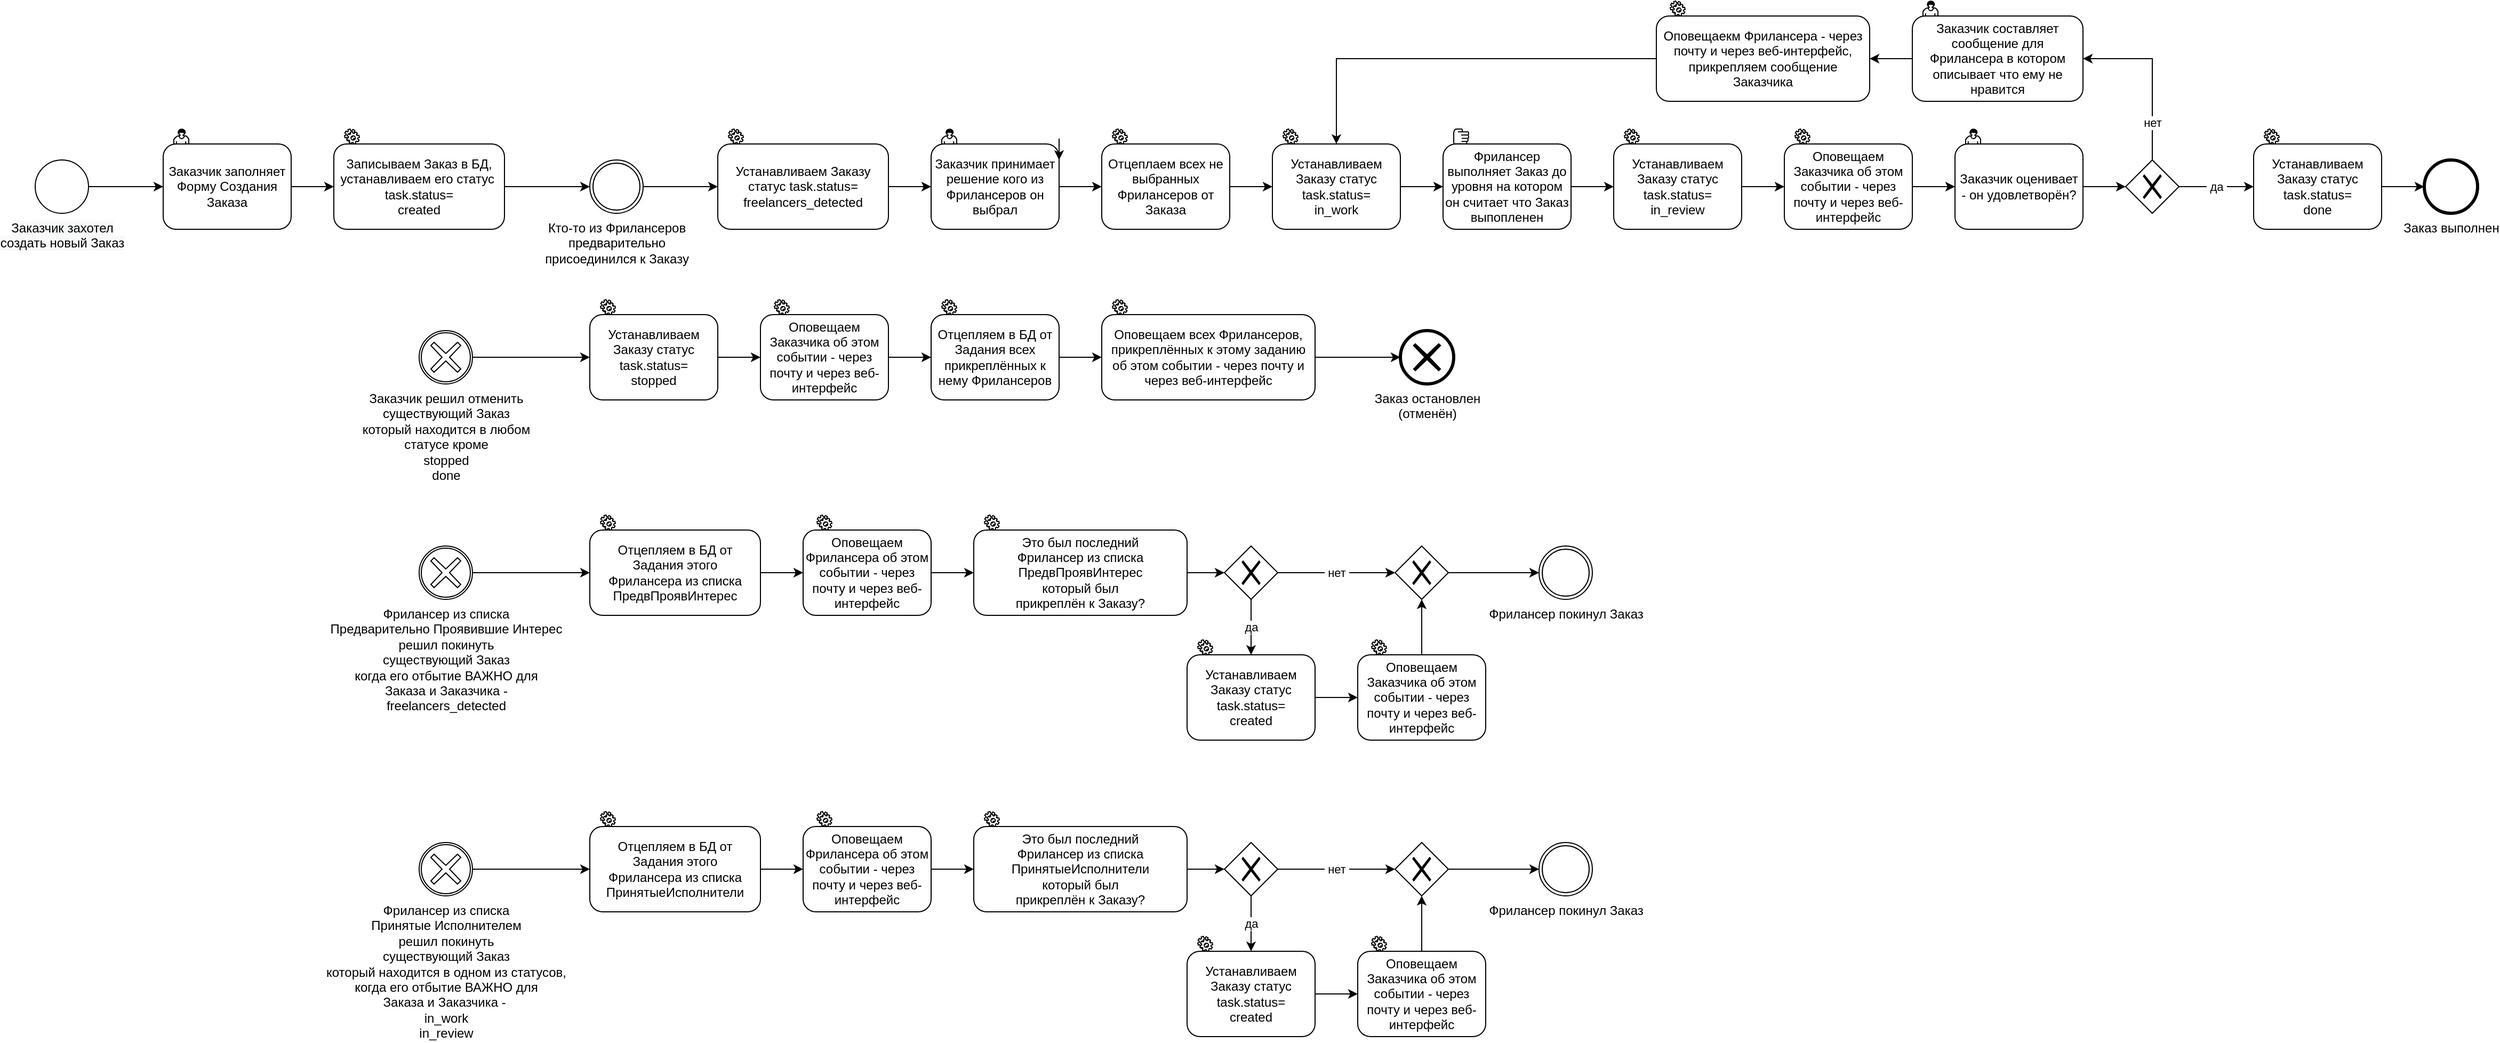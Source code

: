 <mxfile version="13.7.9" type="device"><diagram id="Rgqghn1VNq8zqQjR6UlJ" name="Page-1"><mxGraphModel dx="782" dy="760" grid="1" gridSize="10" guides="1" tooltips="1" connect="1" arrows="1" fold="1" page="1" pageScale="1" pageWidth="850" pageHeight="1100" math="0" shadow="0"><root><mxCell id="0"/><mxCell id="1" parent="0"/><mxCell id="SiWZLGomjNV7hgOZNeW0-126" style="edgeStyle=orthogonalEdgeStyle;rounded=0;orthogonalLoop=1;jettySize=auto;html=1;exitX=1;exitY=0.5;exitDx=0;exitDy=0;entryX=0;entryY=0.5;entryDx=0;entryDy=0;" parent="1" source="SiWZLGomjNV7hgOZNeW0-14" target="SiWZLGomjNV7hgOZNeW0-28" edge="1"><mxGeometry relative="1" as="geometry"/></mxCell><mxCell id="SiWZLGomjNV7hgOZNeW0-14" value="Заказчик заполняет Форму Создания Заказа" style="shape=ext;rounded=1;html=1;whiteSpace=wrap;" parent="1" vertex="1"><mxGeometry x="480" y="240" width="120" height="80" as="geometry"/></mxCell><mxCell id="SiWZLGomjNV7hgOZNeW0-23" style="edgeStyle=orthogonalEdgeStyle;rounded=0;orthogonalLoop=1;jettySize=auto;html=1;exitX=1;exitY=0.5;exitDx=0;exitDy=0;" parent="1" source="SiWZLGomjNV7hgOZNeW0-19" target="SiWZLGomjNV7hgOZNeW0-14" edge="1"><mxGeometry relative="1" as="geometry"/></mxCell><mxCell id="SiWZLGomjNV7hgOZNeW0-19" value="&lt;span style=&quot;color: rgb(0 , 0 , 0) ; font-family: &amp;#34;helvetica&amp;#34; ; font-size: 12px ; font-style: normal ; font-weight: 400 ; letter-spacing: normal ; text-align: center ; text-indent: 0px ; text-transform: none ; word-spacing: 0px ; background-color: rgb(248 , 249 , 250) ; display: inline ; float: none&quot;&gt;Заказчик захотел&lt;/span&gt;&lt;br style=&quot;color: rgb(0 , 0 , 0) ; font-family: &amp;#34;helvetica&amp;#34; ; font-size: 12px ; font-style: normal ; font-weight: 400 ; letter-spacing: normal ; text-align: center ; text-indent: 0px ; text-transform: none ; word-spacing: 0px ; background-color: rgb(248 , 249 , 250)&quot;&gt;&lt;span style=&quot;color: rgb(0 , 0 , 0) ; font-family: &amp;#34;helvetica&amp;#34; ; font-size: 12px ; font-style: normal ; font-weight: 400 ; letter-spacing: normal ; text-align: center ; text-indent: 0px ; text-transform: none ; word-spacing: 0px ; background-color: rgb(248 , 249 , 250) ; display: inline ; float: none&quot;&gt;создать новый Заказ&lt;/span&gt;" style="shape=mxgraph.bpmn.shape;html=1;verticalLabelPosition=bottom;labelBackgroundColor=#ffffff;verticalAlign=top;align=center;perimeter=ellipsePerimeter;outlineConnect=0;outline=standard;symbol=general;" parent="1" vertex="1"><mxGeometry x="360" y="255" width="50" height="50" as="geometry"/></mxCell><mxCell id="SiWZLGomjNV7hgOZNeW0-37" style="edgeStyle=orthogonalEdgeStyle;rounded=0;orthogonalLoop=1;jettySize=auto;html=1;exitX=1;exitY=0.5;exitDx=0;exitDy=0;entryX=0;entryY=0.5;entryDx=0;entryDy=0;" parent="1" source="SiWZLGomjNV7hgOZNeW0-28" target="SiWZLGomjNV7hgOZNeW0-49" edge="1"><mxGeometry relative="1" as="geometry"><mxPoint x="840" y="280" as="targetPoint"/></mxGeometry></mxCell><mxCell id="SiWZLGomjNV7hgOZNeW0-28" value="Записываем Заказ в БД, устанавливаем его статус&amp;nbsp; task.status=&lt;br&gt;created" style="shape=ext;rounded=1;html=1;whiteSpace=wrap;" parent="1" vertex="1"><mxGeometry x="640" y="240" width="160" height="80" as="geometry"/></mxCell><mxCell id="SiWZLGomjNV7hgOZNeW0-182" style="edgeStyle=orthogonalEdgeStyle;rounded=0;orthogonalLoop=1;jettySize=auto;html=1;exitX=1;exitY=0.5;exitDx=0;exitDy=0;entryX=0;entryY=0.5;entryDx=0;entryDy=0;" parent="1" source="SiWZLGomjNV7hgOZNeW0-42" target="SiWZLGomjNV7hgOZNeW0-147" edge="1"><mxGeometry relative="1" as="geometry"/></mxCell><mxCell id="SiWZLGomjNV7hgOZNeW0-42" value="Устанавливаем Заказу статус task.status=&lt;br&gt;stopped" style="shape=ext;rounded=1;html=1;whiteSpace=wrap;" parent="1" vertex="1"><mxGeometry x="880" y="400" width="120" height="80" as="geometry"/></mxCell><mxCell id="SiWZLGomjNV7hgOZNeW0-54" style="edgeStyle=orthogonalEdgeStyle;rounded=0;orthogonalLoop=1;jettySize=auto;html=1;exitX=1;exitY=0.5;exitDx=0;exitDy=0;entryX=0;entryY=0.5;entryDx=0;entryDy=0;" parent="1" source="SiWZLGomjNV7hgOZNeW0-49" target="SiWZLGomjNV7hgOZNeW0-53" edge="1"><mxGeometry relative="1" as="geometry"/></mxCell><mxCell id="SiWZLGomjNV7hgOZNeW0-49" value="Кто-то из Фрилансеров&lt;br&gt;предварительно&lt;br&gt;присоединился к Заказу" style="shape=mxgraph.bpmn.shape;html=1;verticalLabelPosition=bottom;labelBackgroundColor=#ffffff;verticalAlign=top;align=center;perimeter=ellipsePerimeter;outlineConnect=0;outline=throwing;symbol=general;" parent="1" vertex="1"><mxGeometry x="880" y="255" width="50" height="50" as="geometry"/></mxCell><mxCell id="SiWZLGomjNV7hgOZNeW0-89" style="edgeStyle=orthogonalEdgeStyle;rounded=0;orthogonalLoop=1;jettySize=auto;html=1;exitX=1;exitY=0.5;exitDx=0;exitDy=0;" parent="1" source="SiWZLGomjNV7hgOZNeW0-53" target="SiWZLGomjNV7hgOZNeW0-83" edge="1"><mxGeometry relative="1" as="geometry"/></mxCell><mxCell id="SiWZLGomjNV7hgOZNeW0-53" value="&lt;span&gt;Устанавливаем Заказу статус task.status=&lt;br&gt;freelancers_detected&lt;/span&gt;" style="shape=ext;rounded=1;html=1;whiteSpace=wrap;" parent="1" vertex="1"><mxGeometry x="1000" y="240" width="160" height="80" as="geometry"/></mxCell><mxCell id="SiWZLGomjNV7hgOZNeW0-63" value="" style="shape=mxgraph.bpmn.service_task;html=1;outlineConnect=0;" parent="1" vertex="1"><mxGeometry x="650" y="226" width="14" height="14" as="geometry"/></mxCell><mxCell id="SiWZLGomjNV7hgOZNeW0-65" value="" style="shape=mxgraph.bpmn.service_task;html=1;outlineConnect=0;" parent="1" vertex="1"><mxGeometry x="890" y="386" width="14" height="14" as="geometry"/></mxCell><mxCell id="SiWZLGomjNV7hgOZNeW0-67" value="" style="shape=mxgraph.bpmn.user_task;html=1;outlineConnect=0;" parent="1" vertex="1"><mxGeometry x="490" y="226" width="14" height="14" as="geometry"/></mxCell><mxCell id="SiWZLGomjNV7hgOZNeW0-70" value="" style="shape=mxgraph.bpmn.service_task;html=1;outlineConnect=0;" parent="1" vertex="1"><mxGeometry x="1010" y="226" width="14" height="14" as="geometry"/></mxCell><mxCell id="SiWZLGomjNV7hgOZNeW0-90" style="edgeStyle=orthogonalEdgeStyle;rounded=0;orthogonalLoop=1;jettySize=auto;html=1;exitX=1;exitY=0.5;exitDx=0;exitDy=0;entryX=0;entryY=0.5;entryDx=0;entryDy=0;" parent="1" source="SiWZLGomjNV7hgOZNeW0-83" target="SiWZLGomjNV7hgOZNeW0-85" edge="1"><mxGeometry relative="1" as="geometry"/></mxCell><mxCell id="SiWZLGomjNV7hgOZNeW0-83" value="Заказчик принимает решение кого из Фрилансеров он выбрал" style="shape=ext;rounded=1;html=1;whiteSpace=wrap;" parent="1" vertex="1"><mxGeometry x="1200" y="240" width="120" height="80" as="geometry"/></mxCell><mxCell id="SiWZLGomjNV7hgOZNeW0-84" value="" style="shape=mxgraph.bpmn.user_task;html=1;outlineConnect=0;" parent="1" vertex="1"><mxGeometry x="1210" y="226" width="14" height="14" as="geometry"/></mxCell><mxCell id="SiWZLGomjNV7hgOZNeW0-91" style="edgeStyle=orthogonalEdgeStyle;rounded=0;orthogonalLoop=1;jettySize=auto;html=1;exitX=1;exitY=0.5;exitDx=0;exitDy=0;" parent="1" source="SiWZLGomjNV7hgOZNeW0-85" target="SiWZLGomjNV7hgOZNeW0-86" edge="1"><mxGeometry relative="1" as="geometry"/></mxCell><mxCell id="SiWZLGomjNV7hgOZNeW0-85" value="Отцеплаем всех не выбранных Фрилансеров от Заказа" style="shape=ext;rounded=1;html=1;whiteSpace=wrap;" parent="1" vertex="1"><mxGeometry x="1360" y="240" width="120" height="80" as="geometry"/></mxCell><mxCell id="SiWZLGomjNV7hgOZNeW0-99" style="edgeStyle=orthogonalEdgeStyle;rounded=0;orthogonalLoop=1;jettySize=auto;html=1;exitX=1;exitY=0.5;exitDx=0;exitDy=0;entryX=0;entryY=0.5;entryDx=0;entryDy=0;" parent="1" source="SiWZLGomjNV7hgOZNeW0-86" target="SiWZLGomjNV7hgOZNeW0-93" edge="1"><mxGeometry relative="1" as="geometry"/></mxCell><mxCell id="SiWZLGomjNV7hgOZNeW0-86" value="Устанавливаем Заказу статус task.status=&lt;br&gt;in_work" style="shape=ext;rounded=1;html=1;whiteSpace=wrap;" parent="1" vertex="1"><mxGeometry x="1520" y="240" width="120" height="80" as="geometry"/></mxCell><mxCell id="SiWZLGomjNV7hgOZNeW0-87" value="" style="shape=mxgraph.bpmn.service_task;html=1;outlineConnect=0;" parent="1" vertex="1"><mxGeometry x="1530" y="226" width="14" height="14" as="geometry"/></mxCell><mxCell id="SiWZLGomjNV7hgOZNeW0-88" value="" style="shape=mxgraph.bpmn.service_task;html=1;outlineConnect=0;" parent="1" vertex="1"><mxGeometry x="1370" y="226" width="14" height="14" as="geometry"/></mxCell><mxCell id="SiWZLGomjNV7hgOZNeW0-100" style="edgeStyle=orthogonalEdgeStyle;rounded=0;orthogonalLoop=1;jettySize=auto;html=1;exitX=1;exitY=0.5;exitDx=0;exitDy=0;entryX=0;entryY=0.5;entryDx=0;entryDy=0;" parent="1" source="SiWZLGomjNV7hgOZNeW0-93" target="SiWZLGomjNV7hgOZNeW0-95" edge="1"><mxGeometry relative="1" as="geometry"/></mxCell><mxCell id="SiWZLGomjNV7hgOZNeW0-93" value="Фрилансер выполняет Заказ до уровня на котором он считает что Заказ выпопленен" style="shape=ext;rounded=1;html=1;whiteSpace=wrap;" parent="1" vertex="1"><mxGeometry x="1680" y="240" width="120" height="80" as="geometry"/></mxCell><mxCell id="SiWZLGomjNV7hgOZNeW0-102" style="edgeStyle=orthogonalEdgeStyle;rounded=0;orthogonalLoop=1;jettySize=auto;html=1;exitX=1;exitY=0.5;exitDx=0;exitDy=0;entryX=0;entryY=0.5;entryDx=0;entryDy=0;" parent="1" source="SiWZLGomjNV7hgOZNeW0-95" target="SiWZLGomjNV7hgOZNeW0-101" edge="1"><mxGeometry relative="1" as="geometry"/></mxCell><mxCell id="SiWZLGomjNV7hgOZNeW0-95" value="Устанавливаем Заказу статус task.status=&lt;br&gt;in_review" style="shape=ext;rounded=1;html=1;whiteSpace=wrap;" parent="1" vertex="1"><mxGeometry x="1840" y="240" width="120" height="80" as="geometry"/></mxCell><mxCell id="SiWZLGomjNV7hgOZNeW0-96" value="" style="shape=mxgraph.bpmn.service_task;html=1;outlineConnect=0;" parent="1" vertex="1"><mxGeometry x="1850" y="226" width="14" height="14" as="geometry"/></mxCell><mxCell id="SiWZLGomjNV7hgOZNeW0-98" value="" style="shape=mxgraph.bpmn.manual_task;html=1;outlineConnect=0;" parent="1" vertex="1"><mxGeometry x="1690" y="226" width="14" height="14" as="geometry"/></mxCell><mxCell id="SiWZLGomjNV7hgOZNeW0-107" style="edgeStyle=orthogonalEdgeStyle;rounded=0;orthogonalLoop=1;jettySize=auto;html=1;exitX=1;exitY=0.5;exitDx=0;exitDy=0;entryX=0;entryY=0.5;entryDx=0;entryDy=0;" parent="1" source="SiWZLGomjNV7hgOZNeW0-101" target="SiWZLGomjNV7hgOZNeW0-105" edge="1"><mxGeometry relative="1" as="geometry"/></mxCell><mxCell id="SiWZLGomjNV7hgOZNeW0-101" value="Оповещаем Заказчика об этом событии - через почту и через веб-интерфейс" style="shape=ext;rounded=1;html=1;whiteSpace=wrap;" parent="1" vertex="1"><mxGeometry x="2000" y="240" width="120" height="80" as="geometry"/></mxCell><mxCell id="SiWZLGomjNV7hgOZNeW0-103" value="" style="shape=mxgraph.bpmn.service_task;html=1;outlineConnect=0;" parent="1" vertex="1"><mxGeometry x="2010" y="226" width="14" height="14" as="geometry"/></mxCell><mxCell id="SiWZLGomjNV7hgOZNeW0-160" style="edgeStyle=orthogonalEdgeStyle;rounded=0;orthogonalLoop=1;jettySize=auto;html=1;exitX=1;exitY=0.5;exitDx=0;exitDy=0;entryX=0;entryY=0.5;entryDx=0;entryDy=0;" parent="1" source="SiWZLGomjNV7hgOZNeW0-105" target="SiWZLGomjNV7hgOZNeW0-157" edge="1"><mxGeometry relative="1" as="geometry"/></mxCell><mxCell id="SiWZLGomjNV7hgOZNeW0-105" value="Заказчик оценивает - он удовлетворён?" style="shape=ext;rounded=1;html=1;whiteSpace=wrap;" parent="1" vertex="1"><mxGeometry x="2160" y="240" width="120" height="80" as="geometry"/></mxCell><mxCell id="SiWZLGomjNV7hgOZNeW0-118" style="edgeStyle=orthogonalEdgeStyle;rounded=0;orthogonalLoop=1;jettySize=auto;html=1;exitX=0;exitY=0.5;exitDx=0;exitDy=0;entryX=1;entryY=0.5;entryDx=0;entryDy=0;" parent="1" source="SiWZLGomjNV7hgOZNeW0-113" target="SiWZLGomjNV7hgOZNeW0-116" edge="1"><mxGeometry relative="1" as="geometry"/></mxCell><mxCell id="SiWZLGomjNV7hgOZNeW0-113" value="Заказчик составляет сообщение для Фрилансера в котором описывает что ему не нравится" style="shape=ext;rounded=1;html=1;whiteSpace=wrap;" parent="1" vertex="1"><mxGeometry x="2120" y="120" width="160" height="80" as="geometry"/></mxCell><mxCell id="SiWZLGomjNV7hgOZNeW0-117" style="edgeStyle=orthogonalEdgeStyle;rounded=0;orthogonalLoop=1;jettySize=auto;html=1;exitX=0;exitY=0.5;exitDx=0;exitDy=0;entryX=0.5;entryY=0;entryDx=0;entryDy=0;" parent="1" source="SiWZLGomjNV7hgOZNeW0-116" target="SiWZLGomjNV7hgOZNeW0-86" edge="1"><mxGeometry relative="1" as="geometry"/></mxCell><mxCell id="SiWZLGomjNV7hgOZNeW0-116" value="Оповещаекм Фрилансера - через почту и через веб-интерфейс, прикрепляем сообщение Заказчика" style="shape=ext;rounded=1;html=1;whiteSpace=wrap;" parent="1" vertex="1"><mxGeometry x="1880" y="120" width="200" height="80" as="geometry"/></mxCell><mxCell id="SiWZLGomjNV7hgOZNeW0-123" style="edgeStyle=orthogonalEdgeStyle;rounded=0;orthogonalLoop=1;jettySize=auto;html=1;exitX=1;exitY=0.5;exitDx=0;exitDy=0;entryX=0;entryY=0.5;entryDx=0;entryDy=0;" parent="1" source="SiWZLGomjNV7hgOZNeW0-119" target="SiWZLGomjNV7hgOZNeW0-122" edge="1"><mxGeometry relative="1" as="geometry"/></mxCell><mxCell id="SiWZLGomjNV7hgOZNeW0-119" value="Устанавливаем Заказу статус task.status=&lt;br&gt;done" style="shape=ext;rounded=1;html=1;whiteSpace=wrap;" parent="1" vertex="1"><mxGeometry x="2440" y="240" width="120" height="80" as="geometry"/></mxCell><mxCell id="SiWZLGomjNV7hgOZNeW0-120" value="" style="shape=mxgraph.bpmn.service_task;html=1;outlineConnect=0;" parent="1" vertex="1"><mxGeometry x="2450" y="226" width="14" height="14" as="geometry"/></mxCell><mxCell id="SiWZLGomjNV7hgOZNeW0-122" value="Заказ выполнен" style="shape=mxgraph.bpmn.shape;html=1;verticalLabelPosition=bottom;labelBackgroundColor=#ffffff;verticalAlign=top;align=center;perimeter=ellipsePerimeter;outlineConnect=0;outline=end;symbol=general;" parent="1" vertex="1"><mxGeometry x="2600" y="255" width="50" height="50" as="geometry"/></mxCell><mxCell id="SiWZLGomjNV7hgOZNeW0-124" value="" style="shape=mxgraph.bpmn.user_task;html=1;outlineConnect=0;" parent="1" vertex="1"><mxGeometry x="2130" y="106" width="14" height="14" as="geometry"/></mxCell><mxCell id="SiWZLGomjNV7hgOZNeW0-125" value="" style="shape=mxgraph.bpmn.service_task;html=1;outlineConnect=0;" parent="1" vertex="1"><mxGeometry x="1893" y="106" width="14" height="14" as="geometry"/></mxCell><mxCell id="SiWZLGomjNV7hgOZNeW0-127" value="" style="shape=mxgraph.bpmn.user_task;html=1;outlineConnect=0;" parent="1" vertex="1"><mxGeometry x="2170" y="226" width="14" height="14" as="geometry"/></mxCell><mxCell id="SiWZLGomjNV7hgOZNeW0-181" style="edgeStyle=orthogonalEdgeStyle;rounded=0;orthogonalLoop=1;jettySize=auto;html=1;exitX=1;exitY=0.5;exitDx=0;exitDy=0;entryX=0;entryY=0.5;entryDx=0;entryDy=0;" parent="1" source="SiWZLGomjNV7hgOZNeW0-145" target="SiWZLGomjNV7hgOZNeW0-42" edge="1"><mxGeometry relative="1" as="geometry"/></mxCell><mxCell id="SiWZLGomjNV7hgOZNeW0-145" value="&lt;span style=&quot;color: rgb(0 , 0 , 0) ; font-family: &amp;#34;helvetica&amp;#34; ; font-size: 12px ; font-style: normal ; font-weight: 400 ; letter-spacing: normal ; text-align: center ; text-indent: 0px ; text-transform: none ; word-spacing: 0px ; background-color: rgb(255 , 255 , 255) ; display: inline ; float: none&quot;&gt;Заказчик решил отменить&lt;br&gt;существующий Заказ&lt;br&gt;который находится в любом&lt;br&gt;статусе кроме&lt;br&gt;stopped&lt;br&gt;done&lt;br&gt;&lt;br&gt;&lt;/span&gt;" style="shape=mxgraph.bpmn.shape;html=1;verticalLabelPosition=bottom;labelBackgroundColor=#ffffff;verticalAlign=top;align=center;perimeter=ellipsePerimeter;outlineConnect=0;outline=boundInt;symbol=cancel;" parent="1" vertex="1"><mxGeometry x="720" y="415" width="50" height="50" as="geometry"/></mxCell><mxCell id="DPaMPcYXmYWwfkmqqfjP-81" style="edgeStyle=orthogonalEdgeStyle;rounded=0;orthogonalLoop=1;jettySize=auto;html=1;exitX=1;exitY=0.5;exitDx=0;exitDy=0;entryX=0;entryY=0.5;entryDx=0;entryDy=0;" parent="1" source="SiWZLGomjNV7hgOZNeW0-147" target="SiWZLGomjNV7hgOZNeW0-179" edge="1"><mxGeometry relative="1" as="geometry"/></mxCell><mxCell id="SiWZLGomjNV7hgOZNeW0-147" value="Оповещаем Заказчика об этом событии - через почту и через веб-интерфейс" style="shape=ext;rounded=1;html=1;whiteSpace=wrap;" parent="1" vertex="1"><mxGeometry x="1040" y="400" width="120" height="80" as="geometry"/></mxCell><mxCell id="SiWZLGomjNV7hgOZNeW0-161" value="нет" style="edgeStyle=orthogonalEdgeStyle;rounded=0;orthogonalLoop=1;jettySize=auto;html=1;exitX=0.5;exitY=0;exitDx=0;exitDy=0;entryX=1;entryY=0.5;entryDx=0;entryDy=0;" parent="1" source="SiWZLGomjNV7hgOZNeW0-157" target="SiWZLGomjNV7hgOZNeW0-113" edge="1"><mxGeometry x="-0.562" relative="1" as="geometry"><mxPoint as="offset"/></mxGeometry></mxCell><mxCell id="SiWZLGomjNV7hgOZNeW0-162" value="&amp;nbsp;да&amp;nbsp;" style="edgeStyle=orthogonalEdgeStyle;rounded=0;orthogonalLoop=1;jettySize=auto;html=1;exitX=1;exitY=0.5;exitDx=0;exitDy=0;entryX=0;entryY=0.5;entryDx=0;entryDy=0;" parent="1" source="SiWZLGomjNV7hgOZNeW0-157" target="SiWZLGomjNV7hgOZNeW0-119" edge="1"><mxGeometry relative="1" as="geometry"/></mxCell><mxCell id="SiWZLGomjNV7hgOZNeW0-157" value="" style="shape=mxgraph.bpmn.shape;html=1;verticalLabelPosition=bottom;labelBackgroundColor=#ffffff;verticalAlign=top;align=center;perimeter=rhombusPerimeter;background=gateway;outlineConnect=0;outline=none;symbol=exclusiveGw;" parent="1" vertex="1"><mxGeometry x="2320" y="255" width="50" height="50" as="geometry"/></mxCell><mxCell id="DPaMPcYXmYWwfkmqqfjP-83" style="edgeStyle=orthogonalEdgeStyle;rounded=0;orthogonalLoop=1;jettySize=auto;html=1;exitX=1;exitY=0.5;exitDx=0;exitDy=0;entryX=0;entryY=0.5;entryDx=0;entryDy=0;" parent="1" source="SiWZLGomjNV7hgOZNeW0-174" target="SiWZLGomjNV7hgOZNeW0-186" edge="1"><mxGeometry relative="1" as="geometry"/></mxCell><mxCell id="SiWZLGomjNV7hgOZNeW0-174" value="Оповещаем всех Фрилансеров, прикреплённых к этому заданию об этом событии - через почту и через веб-интерфейс" style="shape=ext;rounded=1;html=1;whiteSpace=wrap;" parent="1" vertex="1"><mxGeometry x="1360" y="400" width="200" height="80" as="geometry"/></mxCell><mxCell id="DPaMPcYXmYWwfkmqqfjP-82" style="edgeStyle=orthogonalEdgeStyle;rounded=0;orthogonalLoop=1;jettySize=auto;html=1;exitX=1;exitY=0.5;exitDx=0;exitDy=0;" parent="1" source="SiWZLGomjNV7hgOZNeW0-179" target="SiWZLGomjNV7hgOZNeW0-174" edge="1"><mxGeometry relative="1" as="geometry"/></mxCell><mxCell id="SiWZLGomjNV7hgOZNeW0-179" value="Отцепляем в БД от Задания всех прикреплённых к нему Фрилансеров" style="shape=ext;rounded=1;html=1;whiteSpace=wrap;" parent="1" vertex="1"><mxGeometry x="1200" y="400" width="120" height="80" as="geometry"/></mxCell><mxCell id="SiWZLGomjNV7hgOZNeW0-186" value="Заказ остановлен&lt;br&gt;(отменён)" style="shape=mxgraph.bpmn.shape;html=1;verticalLabelPosition=bottom;labelBackgroundColor=#ffffff;verticalAlign=top;align=center;perimeter=ellipsePerimeter;outlineConnect=0;outline=end;symbol=cancel;" parent="1" vertex="1"><mxGeometry x="1640" y="415" width="50" height="50" as="geometry"/></mxCell><mxCell id="SiWZLGomjNV7hgOZNeW0-188" value="" style="shape=mxgraph.bpmn.service_task;html=1;outlineConnect=0;" parent="1" vertex="1"><mxGeometry x="1053" y="386" width="14" height="14" as="geometry"/></mxCell><mxCell id="SiWZLGomjNV7hgOZNeW0-189" value="" style="shape=mxgraph.bpmn.service_task;html=1;outlineConnect=0;" parent="1" vertex="1"><mxGeometry x="1370" y="386" width="14" height="14" as="geometry"/></mxCell><mxCell id="SiWZLGomjNV7hgOZNeW0-190" value="" style="shape=mxgraph.bpmn.service_task;html=1;outlineConnect=0;" parent="1" vertex="1"><mxGeometry x="1210" y="386" width="14" height="14" as="geometry"/></mxCell><mxCell id="DPaMPcYXmYWwfkmqqfjP-72" style="edgeStyle=orthogonalEdgeStyle;rounded=0;orthogonalLoop=1;jettySize=auto;html=1;exitX=1;exitY=0.5;exitDx=0;exitDy=0;entryX=0;entryY=0.5;entryDx=0;entryDy=0;" parent="1" source="DPaMPcYXmYWwfkmqqfjP-1" target="DPaMPcYXmYWwfkmqqfjP-38" edge="1"><mxGeometry relative="1" as="geometry"/></mxCell><mxCell id="DPaMPcYXmYWwfkmqqfjP-1" value="&lt;span style=&quot;color: rgb(0 , 0 , 0) ; font-family: &amp;#34;helvetica&amp;#34; ; font-size: 12px ; font-style: normal ; font-weight: 400 ; letter-spacing: normal ; text-align: center ; text-indent: 0px ; text-transform: none ; word-spacing: 0px ; background-color: rgb(255 , 255 , 255) ; display: inline ; float: none&quot;&gt;Фрилансер из списка&lt;br&gt;Предварительно Проявившие Интерес&lt;br&gt;решил покинуть&lt;br&gt;существующий Заказ&lt;br&gt;когда его отбытие ВАЖНО для&lt;br&gt;Заказа и Заказчика -&lt;br&gt;freelancers_detected&lt;br&gt;&lt;/span&gt;" style="shape=mxgraph.bpmn.shape;html=1;verticalLabelPosition=bottom;labelBackgroundColor=#ffffff;verticalAlign=top;align=center;perimeter=ellipsePerimeter;outlineConnect=0;outline=boundInt;symbol=cancel;" parent="1" vertex="1"><mxGeometry x="720" y="617" width="50" height="50" as="geometry"/></mxCell><mxCell id="DPaMPcYXmYWwfkmqqfjP-6" style="edgeStyle=orthogonalEdgeStyle;rounded=0;orthogonalLoop=1;jettySize=auto;html=1;" parent="1" edge="1"><mxGeometry relative="1" as="geometry"><mxPoint x="1320" y="235" as="sourcePoint"/><mxPoint x="1320" y="255" as="targetPoint"/></mxGeometry></mxCell><mxCell id="DPaMPcYXmYWwfkmqqfjP-11" style="edgeStyle=orthogonalEdgeStyle;rounded=0;orthogonalLoop=1;jettySize=auto;html=1;exitX=1;exitY=0.5;exitDx=0;exitDy=0;entryX=0;entryY=0.5;entryDx=0;entryDy=0;" parent="1" source="DPaMPcYXmYWwfkmqqfjP-7" target="DPaMPcYXmYWwfkmqqfjP-10" edge="1"><mxGeometry relative="1" as="geometry"/></mxCell><mxCell id="DPaMPcYXmYWwfkmqqfjP-7" value="Это был последний&lt;br&gt;Фрилансер из списка&lt;br&gt;ПредвПроявИнтерес&lt;br&gt;который был&lt;br&gt;прикреплён к Заказу?" style="shape=ext;rounded=1;html=1;whiteSpace=wrap;" parent="1" vertex="1"><mxGeometry x="1240" y="602" width="200" height="80" as="geometry"/></mxCell><mxCell id="DPaMPcYXmYWwfkmqqfjP-8" value="" style="shape=mxgraph.bpmn.service_task;html=1;outlineConnect=0;" parent="1" vertex="1"><mxGeometry x="1250" y="588" width="14" height="14" as="geometry"/></mxCell><mxCell id="DPaMPcYXmYWwfkmqqfjP-19" value="да" style="edgeStyle=orthogonalEdgeStyle;rounded=0;orthogonalLoop=1;jettySize=auto;html=1;exitX=0.5;exitY=1;exitDx=0;exitDy=0;entryX=0.5;entryY=0;entryDx=0;entryDy=0;" parent="1" source="DPaMPcYXmYWwfkmqqfjP-10" target="DPaMPcYXmYWwfkmqqfjP-15" edge="1"><mxGeometry relative="1" as="geometry"/></mxCell><mxCell id="DPaMPcYXmYWwfkmqqfjP-21" value="&amp;nbsp;нет&amp;nbsp;" style="edgeStyle=orthogonalEdgeStyle;rounded=0;orthogonalLoop=1;jettySize=auto;html=1;exitX=1;exitY=0.5;exitDx=0;exitDy=0;entryX=0;entryY=0.5;entryDx=0;entryDy=0;" parent="1" source="DPaMPcYXmYWwfkmqqfjP-10" target="DPaMPcYXmYWwfkmqqfjP-20" edge="1"><mxGeometry relative="1" as="geometry"/></mxCell><mxCell id="DPaMPcYXmYWwfkmqqfjP-10" value="" style="shape=mxgraph.bpmn.shape;html=1;verticalLabelPosition=bottom;labelBackgroundColor=#ffffff;verticalAlign=top;align=center;perimeter=rhombusPerimeter;background=gateway;outlineConnect=0;outline=none;symbol=exclusiveGw;rounded=1;" parent="1" vertex="1"><mxGeometry x="1475" y="617" width="50" height="50" as="geometry"/></mxCell><mxCell id="DPaMPcYXmYWwfkmqqfjP-14" style="edgeStyle=orthogonalEdgeStyle;rounded=0;orthogonalLoop=1;jettySize=auto;html=1;exitX=1;exitY=0.5;exitDx=0;exitDy=0;entryX=0;entryY=0.5;entryDx=0;entryDy=0;" parent="1" source="DPaMPcYXmYWwfkmqqfjP-15" target="DPaMPcYXmYWwfkmqqfjP-17" edge="1"><mxGeometry relative="1" as="geometry"/></mxCell><mxCell id="DPaMPcYXmYWwfkmqqfjP-15" value="Устанавливаем Заказу статус task.status=&lt;br&gt;created" style="shape=ext;rounded=1;html=1;whiteSpace=wrap;" parent="1" vertex="1"><mxGeometry x="1440" y="719" width="120" height="80" as="geometry"/></mxCell><mxCell id="DPaMPcYXmYWwfkmqqfjP-16" value="" style="shape=mxgraph.bpmn.service_task;html=1;outlineConnect=0;" parent="1" vertex="1"><mxGeometry x="1450" y="705" width="14" height="14" as="geometry"/></mxCell><mxCell id="DPaMPcYXmYWwfkmqqfjP-22" style="edgeStyle=orthogonalEdgeStyle;rounded=0;orthogonalLoop=1;jettySize=auto;html=1;exitX=0.5;exitY=0;exitDx=0;exitDy=0;entryX=0.5;entryY=1;entryDx=0;entryDy=0;" parent="1" source="DPaMPcYXmYWwfkmqqfjP-17" target="DPaMPcYXmYWwfkmqqfjP-20" edge="1"><mxGeometry relative="1" as="geometry"/></mxCell><mxCell id="DPaMPcYXmYWwfkmqqfjP-17" value="Оповещаем Заказчика об этом событии - через почту и через веб-интерфейс" style="shape=ext;rounded=1;html=1;whiteSpace=wrap;" parent="1" vertex="1"><mxGeometry x="1600" y="719" width="120" height="80" as="geometry"/></mxCell><mxCell id="DPaMPcYXmYWwfkmqqfjP-18" value="" style="shape=mxgraph.bpmn.service_task;html=1;outlineConnect=0;" parent="1" vertex="1"><mxGeometry x="1613" y="705" width="14" height="14" as="geometry"/></mxCell><mxCell id="DPaMPcYXmYWwfkmqqfjP-73" style="edgeStyle=orthogonalEdgeStyle;rounded=0;orthogonalLoop=1;jettySize=auto;html=1;exitX=1;exitY=0.5;exitDx=0;exitDy=0;entryX=0;entryY=0.5;entryDx=0;entryDy=0;" parent="1" source="DPaMPcYXmYWwfkmqqfjP-20" target="DPaMPcYXmYWwfkmqqfjP-47" edge="1"><mxGeometry relative="1" as="geometry"/></mxCell><mxCell id="DPaMPcYXmYWwfkmqqfjP-20" value="" style="shape=mxgraph.bpmn.shape;html=1;verticalLabelPosition=bottom;labelBackgroundColor=#ffffff;verticalAlign=top;align=center;perimeter=rhombusPerimeter;background=gateway;outlineConnect=0;outline=none;symbol=exclusiveGw;rounded=1;" parent="1" vertex="1"><mxGeometry x="1635" y="617" width="50" height="50" as="geometry"/></mxCell><mxCell id="DPaMPcYXmYWwfkmqqfjP-75" style="edgeStyle=orthogonalEdgeStyle;rounded=0;orthogonalLoop=1;jettySize=auto;html=1;exitX=1;exitY=0.5;exitDx=0;exitDy=0;entryX=0;entryY=0.5;entryDx=0;entryDy=0;" parent="1" source="DPaMPcYXmYWwfkmqqfjP-38" target="DPaMPcYXmYWwfkmqqfjP-42" edge="1"><mxGeometry relative="1" as="geometry"/></mxCell><mxCell id="DPaMPcYXmYWwfkmqqfjP-38" value="Отцепляем в БД от Задания этого&lt;br&gt;Фрилансера из списка&lt;br&gt;ПредвПроявИнтерес" style="shape=ext;rounded=1;html=1;whiteSpace=wrap;" parent="1" vertex="1"><mxGeometry x="880" y="602" width="160" height="80" as="geometry"/></mxCell><mxCell id="DPaMPcYXmYWwfkmqqfjP-39" value="" style="shape=mxgraph.bpmn.service_task;html=1;outlineConnect=0;" parent="1" vertex="1"><mxGeometry x="890" y="588" width="14" height="14" as="geometry"/></mxCell><mxCell id="DPaMPcYXmYWwfkmqqfjP-74" style="edgeStyle=orthogonalEdgeStyle;rounded=0;orthogonalLoop=1;jettySize=auto;html=1;exitX=1;exitY=0.5;exitDx=0;exitDy=0;entryX=0;entryY=0.5;entryDx=0;entryDy=0;" parent="1" source="DPaMPcYXmYWwfkmqqfjP-42" target="DPaMPcYXmYWwfkmqqfjP-7" edge="1"><mxGeometry relative="1" as="geometry"/></mxCell><mxCell id="DPaMPcYXmYWwfkmqqfjP-42" value="Оповещаем Фрилансера об этом событии - через почту и через веб-интерфейс" style="shape=ext;rounded=1;html=1;whiteSpace=wrap;" parent="1" vertex="1"><mxGeometry x="1080" y="602" width="120" height="80" as="geometry"/></mxCell><mxCell id="DPaMPcYXmYWwfkmqqfjP-43" value="" style="shape=mxgraph.bpmn.service_task;html=1;outlineConnect=0;" parent="1" vertex="1"><mxGeometry x="1093" y="588" width="14" height="14" as="geometry"/></mxCell><mxCell id="DPaMPcYXmYWwfkmqqfjP-47" value="Фрилансер покинул Заказ" style="shape=mxgraph.bpmn.shape;html=1;verticalLabelPosition=bottom;labelBackgroundColor=#ffffff;verticalAlign=top;align=center;perimeter=ellipsePerimeter;outlineConnect=0;outline=throwing;symbol=general;rounded=1;" parent="1" vertex="1"><mxGeometry x="1770" y="617" width="50" height="50" as="geometry"/></mxCell><mxCell id="DPaMPcYXmYWwfkmqqfjP-76" style="edgeStyle=orthogonalEdgeStyle;rounded=0;orthogonalLoop=1;jettySize=auto;html=1;exitX=1;exitY=0.5;exitDx=0;exitDy=0;entryX=0;entryY=0.5;entryDx=0;entryDy=0;" parent="1" source="DPaMPcYXmYWwfkmqqfjP-50" target="DPaMPcYXmYWwfkmqqfjP-66" edge="1"><mxGeometry relative="1" as="geometry"/></mxCell><mxCell id="DPaMPcYXmYWwfkmqqfjP-50" value="&lt;span style=&quot;color: rgb(0 , 0 , 0) ; font-family: &amp;#34;helvetica&amp;#34; ; font-size: 12px ; font-style: normal ; font-weight: 400 ; letter-spacing: normal ; text-align: center ; text-indent: 0px ; text-transform: none ; word-spacing: 0px ; background-color: rgb(255 , 255 , 255) ; display: inline ; float: none&quot;&gt;Фрилансер из списка&lt;br&gt;Принятые Исполнителем&lt;br&gt;решил покинуть&lt;br&gt;существующий Заказ&lt;br&gt;который находится в одном из статусов,&lt;br&gt;когда его отбытие ВАЖНО для&lt;br&gt;Заказа и Заказчика -&amp;nbsp;&lt;br&gt;in_work&lt;br&gt;in_review&lt;br&gt;&lt;/span&gt;" style="shape=mxgraph.bpmn.shape;html=1;verticalLabelPosition=bottom;labelBackgroundColor=#ffffff;verticalAlign=top;align=center;perimeter=ellipsePerimeter;outlineConnect=0;outline=boundInt;symbol=cancel;" parent="1" vertex="1"><mxGeometry x="720" y="895" width="50" height="50" as="geometry"/></mxCell><mxCell id="DPaMPcYXmYWwfkmqqfjP-77" style="edgeStyle=orthogonalEdgeStyle;rounded=0;orthogonalLoop=1;jettySize=auto;html=1;exitX=1;exitY=0.5;exitDx=0;exitDy=0;" parent="1" source="DPaMPcYXmYWwfkmqqfjP-66" target="DPaMPcYXmYWwfkmqqfjP-69" edge="1"><mxGeometry relative="1" as="geometry"/></mxCell><mxCell id="DPaMPcYXmYWwfkmqqfjP-66" value="Отцепляем в БД от Задания этого&lt;br&gt;Фрилансера из списка&lt;br&gt;ПринятыеИсполнители" style="shape=ext;rounded=1;html=1;whiteSpace=wrap;" parent="1" vertex="1"><mxGeometry x="880" y="880" width="160" height="80" as="geometry"/></mxCell><mxCell id="DPaMPcYXmYWwfkmqqfjP-67" value="" style="shape=mxgraph.bpmn.service_task;html=1;outlineConnect=0;" parent="1" vertex="1"><mxGeometry x="890" y="866" width="14" height="14" as="geometry"/></mxCell><mxCell id="ADkBhlfBn1Z2ri2qL4oS-16" style="edgeStyle=orthogonalEdgeStyle;rounded=0;orthogonalLoop=1;jettySize=auto;html=1;exitX=1;exitY=0.5;exitDx=0;exitDy=0;entryX=0;entryY=0.5;entryDx=0;entryDy=0;" edge="1" parent="1" source="DPaMPcYXmYWwfkmqqfjP-69" target="ADkBhlfBn1Z2ri2qL4oS-2"><mxGeometry relative="1" as="geometry"/></mxCell><mxCell id="DPaMPcYXmYWwfkmqqfjP-69" value="Оповещаем Фрилансера об этом событии - через почту и через веб-интерфейс" style="shape=ext;rounded=1;html=1;whiteSpace=wrap;" parent="1" vertex="1"><mxGeometry x="1080" y="880" width="120" height="80" as="geometry"/></mxCell><mxCell id="DPaMPcYXmYWwfkmqqfjP-70" value="" style="shape=mxgraph.bpmn.service_task;html=1;outlineConnect=0;" parent="1" vertex="1"><mxGeometry x="1093" y="866" width="14" height="14" as="geometry"/></mxCell><mxCell id="ADkBhlfBn1Z2ri2qL4oS-1" style="edgeStyle=orthogonalEdgeStyle;rounded=0;orthogonalLoop=1;jettySize=auto;html=1;exitX=1;exitY=0.5;exitDx=0;exitDy=0;entryX=0;entryY=0.5;entryDx=0;entryDy=0;" edge="1" parent="1" source="ADkBhlfBn1Z2ri2qL4oS-2" target="ADkBhlfBn1Z2ri2qL4oS-6"><mxGeometry relative="1" as="geometry"/></mxCell><mxCell id="ADkBhlfBn1Z2ri2qL4oS-2" value="Это был последний&lt;br&gt;Фрилансер из списка&lt;br&gt;ПринятыеИсполнители&lt;br&gt;который был&lt;br&gt;прикреплён к Заказу?" style="shape=ext;rounded=1;html=1;whiteSpace=wrap;" vertex="1" parent="1"><mxGeometry x="1240" y="880" width="200" height="80" as="geometry"/></mxCell><mxCell id="ADkBhlfBn1Z2ri2qL4oS-3" value="" style="shape=mxgraph.bpmn.service_task;html=1;outlineConnect=0;" vertex="1" parent="1"><mxGeometry x="1250" y="866" width="14" height="14" as="geometry"/></mxCell><mxCell id="ADkBhlfBn1Z2ri2qL4oS-4" value="да" style="edgeStyle=orthogonalEdgeStyle;rounded=0;orthogonalLoop=1;jettySize=auto;html=1;exitX=0.5;exitY=1;exitDx=0;exitDy=0;entryX=0.5;entryY=0;entryDx=0;entryDy=0;" edge="1" parent="1" source="ADkBhlfBn1Z2ri2qL4oS-6" target="ADkBhlfBn1Z2ri2qL4oS-8"><mxGeometry relative="1" as="geometry"/></mxCell><mxCell id="ADkBhlfBn1Z2ri2qL4oS-5" value="&amp;nbsp;нет&amp;nbsp;" style="edgeStyle=orthogonalEdgeStyle;rounded=0;orthogonalLoop=1;jettySize=auto;html=1;exitX=1;exitY=0.5;exitDx=0;exitDy=0;entryX=0;entryY=0.5;entryDx=0;entryDy=0;" edge="1" parent="1" source="ADkBhlfBn1Z2ri2qL4oS-6" target="ADkBhlfBn1Z2ri2qL4oS-14"><mxGeometry relative="1" as="geometry"/></mxCell><mxCell id="ADkBhlfBn1Z2ri2qL4oS-6" value="" style="shape=mxgraph.bpmn.shape;html=1;verticalLabelPosition=bottom;labelBackgroundColor=#ffffff;verticalAlign=top;align=center;perimeter=rhombusPerimeter;background=gateway;outlineConnect=0;outline=none;symbol=exclusiveGw;rounded=1;" vertex="1" parent="1"><mxGeometry x="1475" y="895" width="50" height="50" as="geometry"/></mxCell><mxCell id="ADkBhlfBn1Z2ri2qL4oS-7" style="edgeStyle=orthogonalEdgeStyle;rounded=0;orthogonalLoop=1;jettySize=auto;html=1;exitX=1;exitY=0.5;exitDx=0;exitDy=0;entryX=0;entryY=0.5;entryDx=0;entryDy=0;" edge="1" parent="1" source="ADkBhlfBn1Z2ri2qL4oS-8" target="ADkBhlfBn1Z2ri2qL4oS-11"><mxGeometry relative="1" as="geometry"/></mxCell><mxCell id="ADkBhlfBn1Z2ri2qL4oS-8" value="Устанавливаем Заказу статус task.status=&lt;br&gt;created" style="shape=ext;rounded=1;html=1;whiteSpace=wrap;" vertex="1" parent="1"><mxGeometry x="1440" y="997" width="120" height="80" as="geometry"/></mxCell><mxCell id="ADkBhlfBn1Z2ri2qL4oS-9" value="" style="shape=mxgraph.bpmn.service_task;html=1;outlineConnect=0;" vertex="1" parent="1"><mxGeometry x="1450" y="983" width="14" height="14" as="geometry"/></mxCell><mxCell id="ADkBhlfBn1Z2ri2qL4oS-10" style="edgeStyle=orthogonalEdgeStyle;rounded=0;orthogonalLoop=1;jettySize=auto;html=1;exitX=0.5;exitY=0;exitDx=0;exitDy=0;entryX=0.5;entryY=1;entryDx=0;entryDy=0;" edge="1" parent="1" source="ADkBhlfBn1Z2ri2qL4oS-11" target="ADkBhlfBn1Z2ri2qL4oS-14"><mxGeometry relative="1" as="geometry"/></mxCell><mxCell id="ADkBhlfBn1Z2ri2qL4oS-11" value="Оповещаем Заказчика об этом событии - через почту и через веб-интерфейс" style="shape=ext;rounded=1;html=1;whiteSpace=wrap;" vertex="1" parent="1"><mxGeometry x="1600" y="997" width="120" height="80" as="geometry"/></mxCell><mxCell id="ADkBhlfBn1Z2ri2qL4oS-12" value="" style="shape=mxgraph.bpmn.service_task;html=1;outlineConnect=0;" vertex="1" parent="1"><mxGeometry x="1613" y="983" width="14" height="14" as="geometry"/></mxCell><mxCell id="ADkBhlfBn1Z2ri2qL4oS-13" style="edgeStyle=orthogonalEdgeStyle;rounded=0;orthogonalLoop=1;jettySize=auto;html=1;exitX=1;exitY=0.5;exitDx=0;exitDy=0;entryX=0;entryY=0.5;entryDx=0;entryDy=0;" edge="1" parent="1" source="ADkBhlfBn1Z2ri2qL4oS-14" target="ADkBhlfBn1Z2ri2qL4oS-15"><mxGeometry relative="1" as="geometry"/></mxCell><mxCell id="ADkBhlfBn1Z2ri2qL4oS-14" value="" style="shape=mxgraph.bpmn.shape;html=1;verticalLabelPosition=bottom;labelBackgroundColor=#ffffff;verticalAlign=top;align=center;perimeter=rhombusPerimeter;background=gateway;outlineConnect=0;outline=none;symbol=exclusiveGw;rounded=1;" vertex="1" parent="1"><mxGeometry x="1635" y="895" width="50" height="50" as="geometry"/></mxCell><mxCell id="ADkBhlfBn1Z2ri2qL4oS-15" value="Фрилансер покинул Заказ" style="shape=mxgraph.bpmn.shape;html=1;verticalLabelPosition=bottom;labelBackgroundColor=#ffffff;verticalAlign=top;align=center;perimeter=ellipsePerimeter;outlineConnect=0;outline=throwing;symbol=general;rounded=1;" vertex="1" parent="1"><mxGeometry x="1770" y="895" width="50" height="50" as="geometry"/></mxCell></root></mxGraphModel></diagram></mxfile>